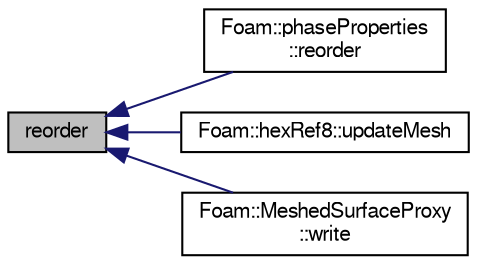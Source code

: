 digraph "reorder"
{
  bgcolor="transparent";
  edge [fontname="FreeSans",fontsize="10",labelfontname="FreeSans",labelfontsize="10"];
  node [fontname="FreeSans",fontsize="10",shape=record];
  rankdir="LR";
  Node1 [label="reorder",height=0.2,width=0.4,color="black", fillcolor="grey75", style="filled" fontcolor="black"];
  Node1 -> Node2 [dir="back",color="midnightblue",fontsize="10",style="solid",fontname="FreeSans"];
  Node2 [label="Foam::phaseProperties\l::reorder",height=0.2,width=0.4,color="black",URL="$a01792.html#af42ee2e3f1683ab032958d0535a61bd6",tooltip="Reorder species to be consistent with the corresponding. "];
  Node1 -> Node3 [dir="back",color="midnightblue",fontsize="10",style="solid",fontname="FreeSans"];
  Node3 [label="Foam::hexRef8::updateMesh",height=0.2,width=0.4,color="black",URL="$a00980.html#a97c9017fa6ef5f8319a5d64bdf3fd1b6",tooltip="Update local numbering + undo. "];
  Node1 -> Node4 [dir="back",color="midnightblue",fontsize="10",style="solid",fontname="FreeSans"];
  Node4 [label="Foam::MeshedSurfaceProxy\l::write",height=0.2,width=0.4,color="black",URL="$a01424.html#a88474a581f2965b69efe09bd143a9900",tooltip="Write to database. "];
}
